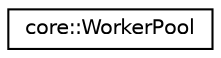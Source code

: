 digraph "Graphical Class Hierarchy"
{
 // LATEX_PDF_SIZE
  edge [fontname="Helvetica",fontsize="10",labelfontname="Helvetica",labelfontsize="10"];
  node [fontname="Helvetica",fontsize="10",shape=record];
  rankdir="LR";
  Node0 [label="core::WorkerPool",height=0.2,width=0.4,color="black", fillcolor="white", style="filled",URL="$classcore_1_1WorkerPool.html",tooltip=" "];
}
